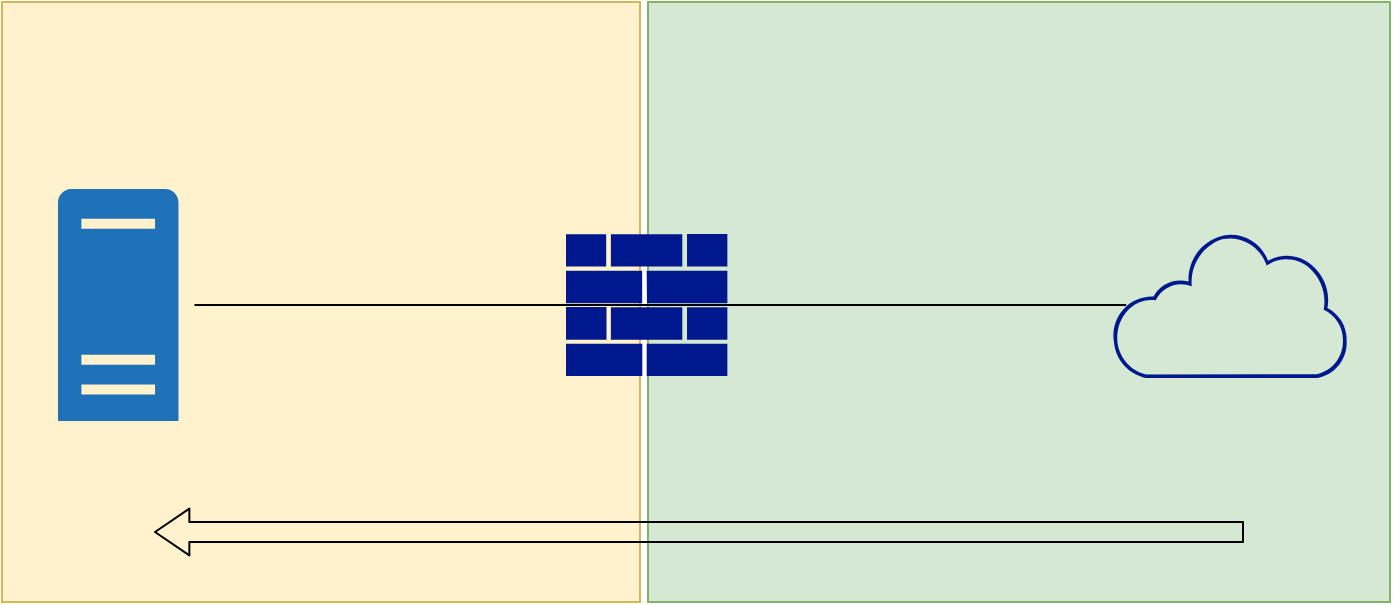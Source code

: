 <mxfile version="20.6.2" type="github">
  <diagram id="GQrZU6SEMqqAmYGPDlv7" name="페이지-1">
    <mxGraphModel dx="1091" dy="905" grid="0" gridSize="10" guides="1" tooltips="1" connect="1" arrows="1" fold="1" page="0" pageScale="1" pageWidth="827" pageHeight="1169" math="0" shadow="0">
      <root>
        <mxCell id="0" />
        <mxCell id="WVftZPUpkxEC_noE6ZOG-6" value="zone" style="locked=1;" parent="0" />
        <mxCell id="WVftZPUpkxEC_noE6ZOG-15" value="" style="rounded=0;whiteSpace=wrap;html=1;fontSize=16;fillColor=#fff2cc;strokeColor=#d6b656;" vertex="1" parent="WVftZPUpkxEC_noE6ZOG-6">
          <mxGeometry x="-317" y="-170" width="319" height="300" as="geometry" />
        </mxCell>
        <mxCell id="WVftZPUpkxEC_noE6ZOG-16" value="" style="rounded=0;whiteSpace=wrap;html=1;fontSize=16;fillColor=#d5e8d4;strokeColor=#82b366;" vertex="1" parent="WVftZPUpkxEC_noE6ZOG-6">
          <mxGeometry x="6" y="-170" width="371" height="300" as="geometry" />
        </mxCell>
        <mxCell id="WVftZPUpkxEC_noE6ZOG-10" value="arrow" style="locked=1;" parent="0" />
        <mxCell id="WVftZPUpkxEC_noE6ZOG-12" value="" style="edgeStyle=none;orthogonalLoop=1;jettySize=auto;html=1;shape=flexArrow;rounded=1;startSize=8;endSize=5.393;fontSize=12;endArrow=open;sourcePerimeterSpacing=8;targetPerimeterSpacing=8;curved=1;endWidth=12.414;" edge="1" parent="WVftZPUpkxEC_noE6ZOG-10">
          <mxGeometry width="140" relative="1" as="geometry">
            <mxPoint x="304" y="95" as="sourcePoint" />
            <mxPoint x="-241" y="95" as="targetPoint" />
            <Array as="points" />
          </mxGeometry>
        </mxCell>
        <mxCell id="WVftZPUpkxEC_noE6ZOG-14" value="" style="endArrow=none;html=1;rounded=0;fontSize=12;startSize=14;endSize=14;sourcePerimeterSpacing=8;targetPerimeterSpacing=8;curved=1;entryX=0.06;entryY=0.5;entryDx=0;entryDy=0;entryPerimeter=0;" edge="1" parent="WVftZPUpkxEC_noE6ZOG-10" source="WVftZPUpkxEC_noE6ZOG-8" target="WVftZPUpkxEC_noE6ZOG-9">
          <mxGeometry width="50" height="50" relative="1" as="geometry">
            <mxPoint x="-31" y="-18" as="sourcePoint" />
            <mxPoint x="19" y="-68" as="targetPoint" />
          </mxGeometry>
        </mxCell>
        <mxCell id="1" value="nodes" style="locked=1;" parent="0" />
        <mxCell id="WVftZPUpkxEC_noE6ZOG-7" value="" style="sketch=0;aspect=fixed;pointerEvents=1;shadow=0;dashed=0;html=1;strokeColor=none;labelPosition=center;verticalLabelPosition=bottom;verticalAlign=top;align=center;fillColor=#00188D;shape=mxgraph.mscae.enterprise.firewall;fontSize=16;" vertex="1" parent="1">
          <mxGeometry x="-35" y="-54" width="80.68" height="71" as="geometry" />
        </mxCell>
        <mxCell id="WVftZPUpkxEC_noE6ZOG-8" value="" style="sketch=0;pointerEvents=1;shadow=0;dashed=0;html=1;strokeColor=none;labelPosition=center;verticalLabelPosition=bottom;verticalAlign=top;outlineConnect=0;align=center;shape=mxgraph.office.servers.physical_host;fillColor=#2072B8;fontSize=16;" vertex="1" parent="1">
          <mxGeometry x="-289" y="-76.5" width="60.23" height="116" as="geometry" />
        </mxCell>
        <mxCell id="WVftZPUpkxEC_noE6ZOG-9" value="" style="sketch=0;aspect=fixed;pointerEvents=1;shadow=0;dashed=0;html=1;strokeColor=none;labelPosition=center;verticalLabelPosition=bottom;verticalAlign=top;align=center;fillColor=#00188D;shape=mxgraph.mscae.enterprise.internet_hollow;fontSize=16;" vertex="1" parent="1">
          <mxGeometry x="238" y="-55" width="117.74" height="73" as="geometry" />
        </mxCell>
      </root>
    </mxGraphModel>
  </diagram>
</mxfile>
